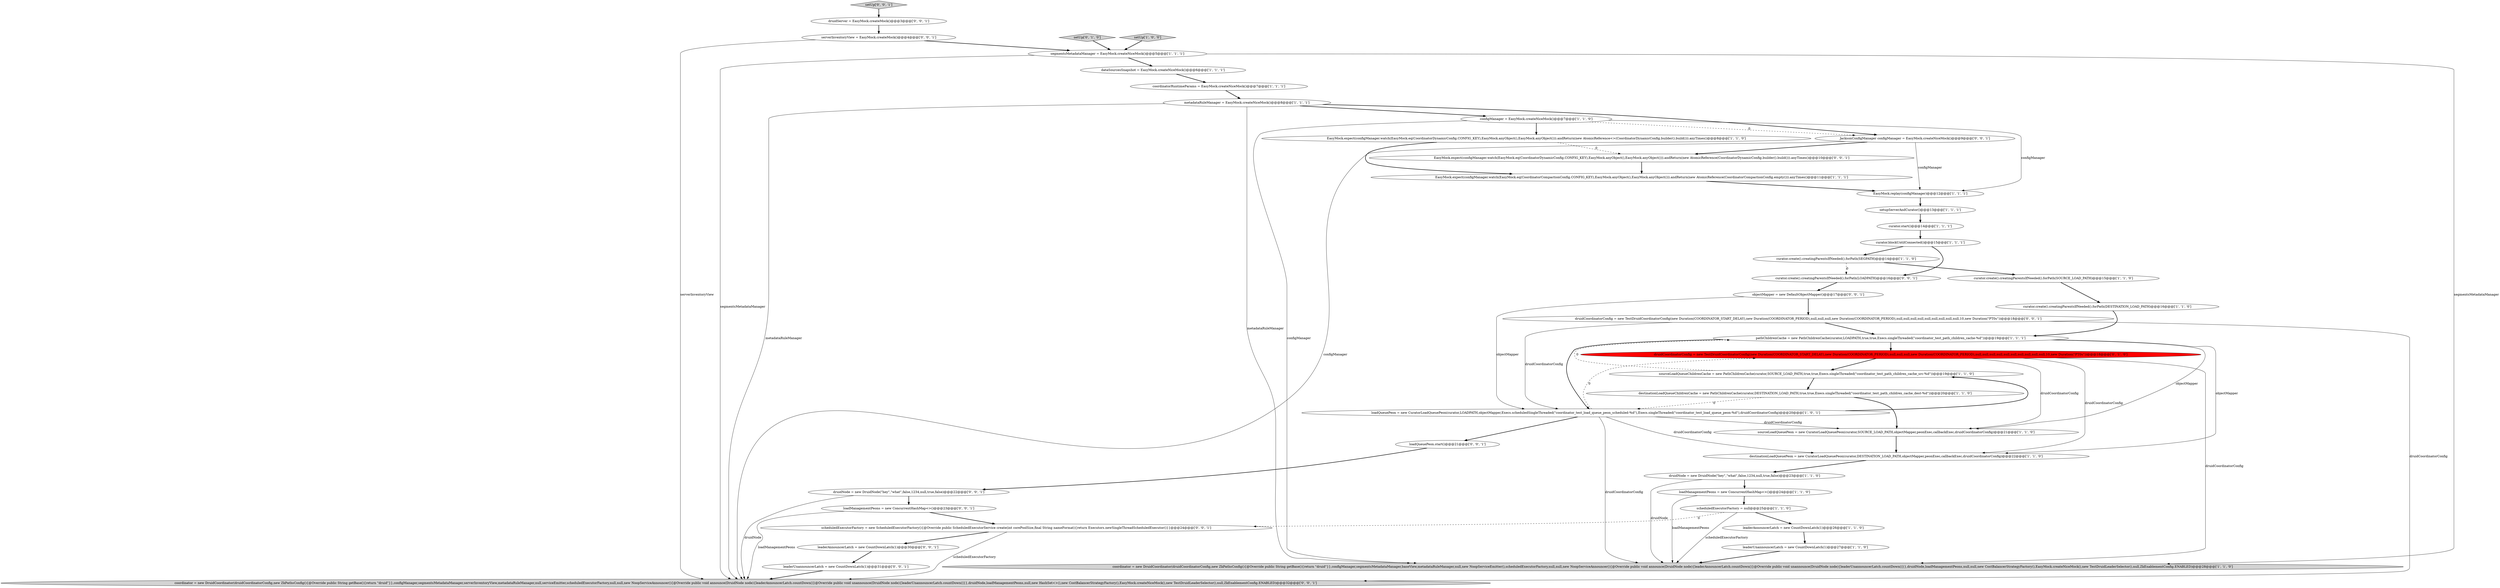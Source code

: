 digraph {
32 [style = filled, label = "setUp['0', '0', '1']", fillcolor = lightgray, shape = diamond image = "AAA0AAABBB3BBB"];
22 [style = filled, label = "dataSourcesSnapshot = EasyMock.createNiceMock()@@@6@@@['1', '1', '1']", fillcolor = white, shape = ellipse image = "AAA0AAABBB1BBB"];
16 [style = filled, label = "sourceLoadQueuePeon = new CuratorLoadQueuePeon(curator,SOURCE_LOAD_PATH,objectMapper,peonExec,callbackExec,druidCoordinatorConfig)@@@21@@@['1', '1', '0']", fillcolor = white, shape = ellipse image = "AAA0AAABBB1BBB"];
6 [style = filled, label = "EasyMock.replay(configManager)@@@12@@@['1', '1', '1']", fillcolor = white, shape = ellipse image = "AAA0AAABBB1BBB"];
29 [style = filled, label = "loadQueuePeon.start()@@@21@@@['0', '0', '1']", fillcolor = white, shape = ellipse image = "AAA0AAABBB3BBB"];
36 [style = filled, label = "druidCoordinatorConfig = new TestDruidCoordinatorConfig(new Duration(COORDINATOR_START_DELAY),new Duration(COORDINATOR_PERIOD),null,null,null,new Duration(COORDINATOR_PERIOD),null,null,null,null,null,null,null,null,null,10,new Duration(\"PT0s\"))@@@18@@@['0', '0', '1']", fillcolor = white, shape = ellipse image = "AAA0AAABBB3BBB"];
38 [style = filled, label = "leaderAnnouncerLatch = new CountDownLatch(1)@@@30@@@['0', '0', '1']", fillcolor = white, shape = ellipse image = "AAA0AAABBB3BBB"];
33 [style = filled, label = "coordinator = new DruidCoordinator(druidCoordinatorConfig,new ZkPathsConfig(){@Override public String getBase(){return \"druid\"}},configManager,segmentsMetadataManager,serverInventoryView,metadataRuleManager,null,serviceEmitter,scheduledExecutorFactory,null,null,new NoopServiceAnnouncer(){@Override public void announce(DruidNode node){leaderAnnouncerLatch.countDown()}@Override public void unannounce(DruidNode node){leaderUnannouncerLatch.countDown()}},druidNode,loadManagementPeons,null,new HashSet<>(),new CostBalancerStrategyFactory(),EasyMock.createNiceMock(),new TestDruidLeaderSelector(),null,ZkEnablementConfig.ENABLED)@@@32@@@['0', '0', '1']", fillcolor = lightgray, shape = ellipse image = "AAA0AAABBB3BBB"];
35 [style = filled, label = "leaderUnannouncerLatch = new CountDownLatch(1)@@@31@@@['0', '0', '1']", fillcolor = white, shape = ellipse image = "AAA0AAABBB3BBB"];
24 [style = filled, label = "destinationLoadQueueChildrenCache = new PathChildrenCache(curator,DESTINATION_LOAD_PATH,true,true,Execs.singleThreaded(\"coordinator_test_path_children_cache_dest-%d\"))@@@20@@@['1', '1', '0']", fillcolor = white, shape = ellipse image = "AAA0AAABBB1BBB"];
2 [style = filled, label = "EasyMock.expect(configManager.watch(EasyMock.eq(CoordinatorCompactionConfig.CONFIG_KEY),EasyMock.anyObject(),EasyMock.anyObject())).andReturn(new AtomicReference(CoordinatorCompactionConfig.empty())).anyTimes()@@@11@@@['1', '1', '1']", fillcolor = white, shape = ellipse image = "AAA0AAABBB1BBB"];
14 [style = filled, label = "curator.create().creatingParentsIfNeeded().forPath(SOURCE_LOAD_PATH)@@@15@@@['1', '1', '0']", fillcolor = white, shape = ellipse image = "AAA0AAABBB1BBB"];
39 [style = filled, label = "serverInventoryView = EasyMock.createMock()@@@4@@@['0', '0', '1']", fillcolor = white, shape = ellipse image = "AAA0AAABBB3BBB"];
13 [style = filled, label = "EasyMock.expect(configManager.watch(EasyMock.eq(CoordinatorDynamicConfig.CONFIG_KEY),EasyMock.anyObject(),EasyMock.anyObject())).andReturn(new AtomicReference<>(CoordinatorDynamicConfig.builder().build())).anyTimes()@@@8@@@['1', '1', '0']", fillcolor = white, shape = ellipse image = "AAA0AAABBB1BBB"];
7 [style = filled, label = "segmentsMetadataManager = EasyMock.createNiceMock()@@@5@@@['1', '1', '1']", fillcolor = white, shape = ellipse image = "AAA0AAABBB1BBB"];
40 [style = filled, label = "druidNode = new DruidNode(\"hey\",\"what\",false,1234,null,true,false)@@@22@@@['0', '0', '1']", fillcolor = white, shape = ellipse image = "AAA0AAABBB3BBB"];
9 [style = filled, label = "sourceLoadQueueChildrenCache = new PathChildrenCache(curator,SOURCE_LOAD_PATH,true,true,Execs.singleThreaded(\"coordinator_test_path_children_cache_src-%d\"))@@@19@@@['1', '1', '0']", fillcolor = white, shape = ellipse image = "AAA0AAABBB1BBB"];
11 [style = filled, label = "curator.create().creatingParentsIfNeeded().forPath(DESTINATION_LOAD_PATH)@@@16@@@['1', '1', '0']", fillcolor = white, shape = ellipse image = "AAA0AAABBB1BBB"];
41 [style = filled, label = "scheduledExecutorFactory = new ScheduledExecutorFactory(){@Override public ScheduledExecutorService create(int corePoolSize,final String nameFormat){return Executors.newSingleThreadScheduledExecutor()}}@@@24@@@['0', '0', '1']", fillcolor = white, shape = ellipse image = "AAA0AAABBB3BBB"];
15 [style = filled, label = "coordinatorRuntimeParams = EasyMock.createNiceMock()@@@7@@@['1', '1', '1']", fillcolor = white, shape = ellipse image = "AAA0AAABBB1BBB"];
1 [style = filled, label = "metadataRuleManager = EasyMock.createNiceMock()@@@8@@@['1', '1', '1']", fillcolor = white, shape = ellipse image = "AAA0AAABBB1BBB"];
21 [style = filled, label = "loadManagementPeons = new ConcurrentHashMap<>()@@@24@@@['1', '1', '0']", fillcolor = white, shape = ellipse image = "AAA0AAABBB1BBB"];
8 [style = filled, label = "configManager = EasyMock.createNiceMock()@@@7@@@['1', '1', '0']", fillcolor = white, shape = ellipse image = "AAA0AAABBB1BBB"];
20 [style = filled, label = "curator.create().creatingParentsIfNeeded().forPath(SEGPATH)@@@14@@@['1', '1', '0']", fillcolor = white, shape = ellipse image = "AAA0AAABBB1BBB"];
43 [style = filled, label = "EasyMock.expect(configManager.watch(EasyMock.eq(CoordinatorDynamicConfig.CONFIG_KEY),EasyMock.anyObject(),EasyMock.anyObject())).andReturn(new AtomicReference(CoordinatorDynamicConfig.builder().build())).anyTimes()@@@10@@@['0', '0', '1']", fillcolor = white, shape = ellipse image = "AAA0AAABBB3BBB"];
3 [style = filled, label = "leaderAnnouncerLatch = new CountDownLatch(1)@@@26@@@['1', '1', '0']", fillcolor = white, shape = ellipse image = "AAA0AAABBB1BBB"];
18 [style = filled, label = "leaderUnannouncerLatch = new CountDownLatch(1)@@@27@@@['1', '1', '0']", fillcolor = white, shape = ellipse image = "AAA0AAABBB1BBB"];
34 [style = filled, label = "curator.create().creatingParentsIfNeeded().forPath(LOADPATH)@@@16@@@['0', '0', '1']", fillcolor = white, shape = ellipse image = "AAA0AAABBB3BBB"];
28 [style = filled, label = "setUp['0', '1', '0']", fillcolor = lightgray, shape = diamond image = "AAA0AAABBB2BBB"];
27 [style = filled, label = "druidCoordinatorConfig = new TestDruidCoordinatorConfig(new Duration(COORDINATOR_START_DELAY),new Duration(COORDINATOR_PERIOD),null,null,null,new Duration(COORDINATOR_PERIOD),null,null,null,null,null,null,null,null,null,null,10,new Duration(\"PT0s\"))@@@18@@@['0', '1', '0']", fillcolor = red, shape = ellipse image = "AAA1AAABBB2BBB"];
4 [style = filled, label = "setupServerAndCurator()@@@13@@@['1', '1', '1']", fillcolor = white, shape = ellipse image = "AAA0AAABBB1BBB"];
25 [style = filled, label = "curator.blockUntilConnected()@@@15@@@['1', '1', '1']", fillcolor = white, shape = ellipse image = "AAA0AAABBB1BBB"];
10 [style = filled, label = "coordinator = new DruidCoordinator(druidCoordinatorConfig,new ZkPathsConfig(){@Override public String getBase(){return \"druid\"}},configManager,segmentsMetadataManager,baseView,metadataRuleManager,null,new NoopServiceEmitter(),scheduledExecutorFactory,null,null,new NoopServiceAnnouncer(){@Override public void announce(DruidNode node){leaderAnnouncerLatch.countDown()}@Override public void unannounce(DruidNode node){leaderUnannouncerLatch.countDown()}},druidNode,loadManagementPeons,null,null,new CostBalancerStrategyFactory(),EasyMock.createNiceMock(),new TestDruidLeaderSelector(),null,ZkEnablementConfig.ENABLED)@@@28@@@['1', '1', '0']", fillcolor = lightgray, shape = ellipse image = "AAA0AAABBB1BBB"];
5 [style = filled, label = "druidNode = new DruidNode(\"hey\",\"what\",false,1234,null,true,false)@@@23@@@['1', '1', '0']", fillcolor = white, shape = ellipse image = "AAA0AAABBB1BBB"];
12 [style = filled, label = "pathChildrenCache = new PathChildrenCache(curator,LOADPATH,true,true,Execs.singleThreaded(\"coordinator_test_path_children_cache-%d\"))@@@19@@@['1', '1', '1']", fillcolor = white, shape = ellipse image = "AAA0AAABBB1BBB"];
37 [style = filled, label = "objectMapper = new DefaultObjectMapper()@@@17@@@['0', '0', '1']", fillcolor = white, shape = ellipse image = "AAA0AAABBB3BBB"];
26 [style = filled, label = "destinationLoadQueuePeon = new CuratorLoadQueuePeon(curator,DESTINATION_LOAD_PATH,objectMapper,peonExec,callbackExec,druidCoordinatorConfig)@@@22@@@['1', '1', '0']", fillcolor = white, shape = ellipse image = "AAA0AAABBB1BBB"];
17 [style = filled, label = "scheduledExecutorFactory = null@@@25@@@['1', '1', '0']", fillcolor = white, shape = ellipse image = "AAA0AAABBB1BBB"];
0 [style = filled, label = "loadQueuePeon = new CuratorLoadQueuePeon(curator,LOADPATH,objectMapper,Execs.scheduledSingleThreaded(\"coordinator_test_load_queue_peon_scheduled-%d\"),Execs.singleThreaded(\"coordinator_test_load_queue_peon-%d\"),druidCoordinatorConfig)@@@20@@@['1', '0', '1']", fillcolor = white, shape = ellipse image = "AAA0AAABBB1BBB"];
19 [style = filled, label = "setUp['1', '0', '0']", fillcolor = lightgray, shape = diamond image = "AAA0AAABBB1BBB"];
31 [style = filled, label = "loadManagementPeons = new ConcurrentHashMap<>()@@@23@@@['0', '0', '1']", fillcolor = white, shape = ellipse image = "AAA0AAABBB3BBB"];
30 [style = filled, label = "druidServer = EasyMock.createMock()@@@3@@@['0', '0', '1']", fillcolor = white, shape = ellipse image = "AAA0AAABBB3BBB"];
42 [style = filled, label = "JacksonConfigManager configManager = EasyMock.createNiceMock()@@@9@@@['0', '0', '1']", fillcolor = white, shape = ellipse image = "AAA0AAABBB3BBB"];
23 [style = filled, label = "curator.start()@@@14@@@['1', '1', '1']", fillcolor = white, shape = ellipse image = "AAA0AAABBB1BBB"];
42->33 [style = solid, label="configManager"];
8->10 [style = solid, label="configManager"];
5->10 [style = solid, label="druidNode"];
23->25 [style = bold, label=""];
0->9 [style = bold, label=""];
22->15 [style = bold, label=""];
1->8 [style = bold, label=""];
42->43 [style = bold, label=""];
13->43 [style = dashed, label="0"];
37->36 [style = bold, label=""];
25->34 [style = bold, label=""];
27->16 [style = solid, label="druidCoordinatorConfig"];
37->0 [style = solid, label="objectMapper"];
40->33 [style = solid, label="druidNode"];
2->6 [style = bold, label=""];
26->5 [style = bold, label=""];
27->9 [style = bold, label=""];
27->10 [style = solid, label="druidCoordinatorConfig"];
35->33 [style = bold, label=""];
16->26 [style = bold, label=""];
28->7 [style = bold, label=""];
24->0 [style = dashed, label="0"];
27->26 [style = solid, label="druidCoordinatorConfig"];
1->42 [style = bold, label=""];
43->2 [style = bold, label=""];
20->14 [style = bold, label=""];
11->12 [style = bold, label=""];
0->29 [style = bold, label=""];
0->27 [style = dashed, label="0"];
36->12 [style = bold, label=""];
32->30 [style = bold, label=""];
12->0 [style = bold, label=""];
31->33 [style = solid, label="loadManagementPeons"];
8->42 [style = dashed, label="0"];
36->33 [style = solid, label="druidCoordinatorConfig"];
3->18 [style = bold, label=""];
17->41 [style = dashed, label="0"];
5->21 [style = bold, label=""];
24->16 [style = bold, label=""];
7->22 [style = bold, label=""];
6->4 [style = bold, label=""];
25->20 [style = bold, label=""];
41->33 [style = solid, label="scheduledExecutorFactory"];
1->10 [style = solid, label="metadataRuleManager"];
18->10 [style = bold, label=""];
34->37 [style = bold, label=""];
39->7 [style = bold, label=""];
0->16 [style = solid, label="druidCoordinatorConfig"];
1->33 [style = solid, label="metadataRuleManager"];
20->34 [style = dashed, label="0"];
36->0 [style = solid, label="druidCoordinatorConfig"];
8->6 [style = solid, label="configManager"];
0->26 [style = solid, label="druidCoordinatorConfig"];
21->10 [style = solid, label="loadManagementPeons"];
31->41 [style = bold, label=""];
17->3 [style = bold, label=""];
0->10 [style = solid, label="druidCoordinatorConfig"];
30->39 [style = bold, label=""];
17->10 [style = solid, label="scheduledExecutorFactory"];
39->33 [style = solid, label="serverInventoryView"];
29->40 [style = bold, label=""];
41->38 [style = bold, label=""];
12->26 [style = solid, label="objectMapper"];
40->31 [style = bold, label=""];
7->33 [style = solid, label="segmentsMetadataManager"];
42->6 [style = solid, label="configManager"];
9->12 [style = dashed, label="0"];
38->35 [style = bold, label=""];
14->11 [style = bold, label=""];
21->17 [style = bold, label=""];
19->7 [style = bold, label=""];
9->24 [style = bold, label=""];
12->27 [style = bold, label=""];
4->23 [style = bold, label=""];
7->10 [style = solid, label="segmentsMetadataManager"];
8->13 [style = bold, label=""];
12->16 [style = solid, label="objectMapper"];
13->2 [style = bold, label=""];
15->1 [style = bold, label=""];
}
